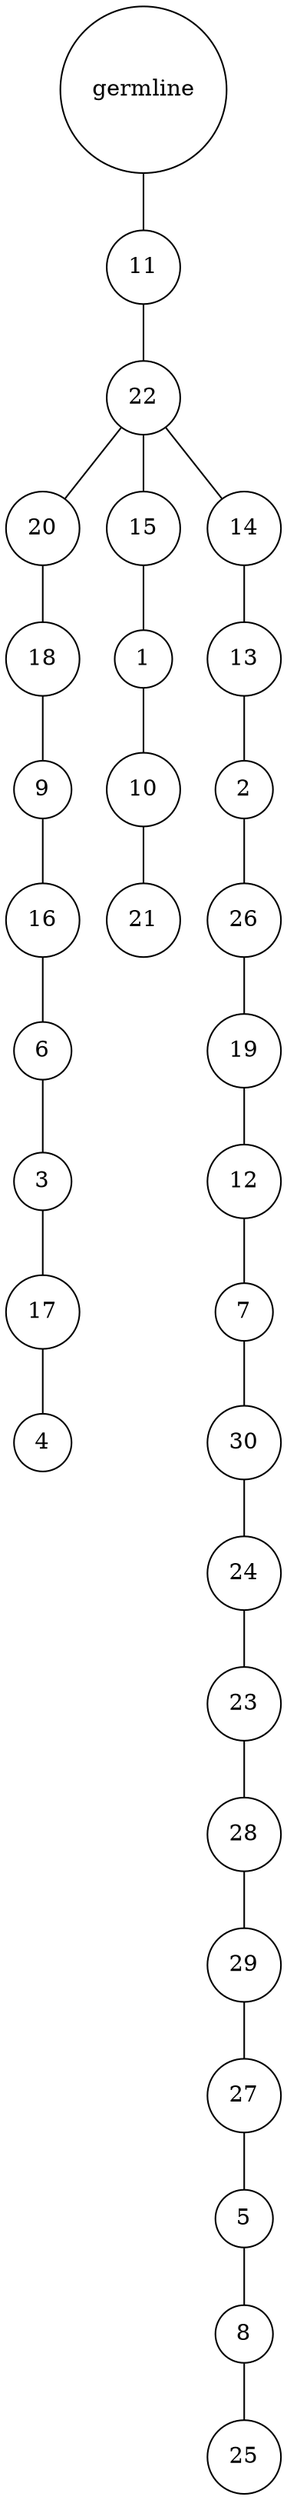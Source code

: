 graph {
	rankdir=UD;
	splines=line;
	node [shape=circle]
	"0x7fec27d334f0" [label="germline"];
	"0x7fec27d33520" [label="11"];
	"0x7fec27d334f0" -- "0x7fec27d33520" ;
	"0x7fec27d33550" [label="22"];
	"0x7fec27d33520" -- "0x7fec27d33550" ;
	"0x7fec27d33580" [label="20"];
	"0x7fec27d33550" -- "0x7fec27d33580" ;
	"0x7fec27d335b0" [label="18"];
	"0x7fec27d33580" -- "0x7fec27d335b0" ;
	"0x7fec27d335e0" [label="9"];
	"0x7fec27d335b0" -- "0x7fec27d335e0" ;
	"0x7fec27d33610" [label="16"];
	"0x7fec27d335e0" -- "0x7fec27d33610" ;
	"0x7fec27d33640" [label="6"];
	"0x7fec27d33610" -- "0x7fec27d33640" ;
	"0x7fec27d33670" [label="3"];
	"0x7fec27d33640" -- "0x7fec27d33670" ;
	"0x7fec27d336a0" [label="17"];
	"0x7fec27d33670" -- "0x7fec27d336a0" ;
	"0x7fec27d336d0" [label="4"];
	"0x7fec27d336a0" -- "0x7fec27d336d0" ;
	"0x7fec27d33700" [label="15"];
	"0x7fec27d33550" -- "0x7fec27d33700" ;
	"0x7fec27d33730" [label="1"];
	"0x7fec27d33700" -- "0x7fec27d33730" ;
	"0x7fec27d33760" [label="10"];
	"0x7fec27d33730" -- "0x7fec27d33760" ;
	"0x7fec27d33790" [label="21"];
	"0x7fec27d33760" -- "0x7fec27d33790" ;
	"0x7fec27d337c0" [label="14"];
	"0x7fec27d33550" -- "0x7fec27d337c0" ;
	"0x7fec27d337f0" [label="13"];
	"0x7fec27d337c0" -- "0x7fec27d337f0" ;
	"0x7fec27d33820" [label="2"];
	"0x7fec27d337f0" -- "0x7fec27d33820" ;
	"0x7fec27d33850" [label="26"];
	"0x7fec27d33820" -- "0x7fec27d33850" ;
	"0x7fec27d33880" [label="19"];
	"0x7fec27d33850" -- "0x7fec27d33880" ;
	"0x7fec27d338b0" [label="12"];
	"0x7fec27d33880" -- "0x7fec27d338b0" ;
	"0x7fec27d338e0" [label="7"];
	"0x7fec27d338b0" -- "0x7fec27d338e0" ;
	"0x7fec27d33910" [label="30"];
	"0x7fec27d338e0" -- "0x7fec27d33910" ;
	"0x7fec27d33940" [label="24"];
	"0x7fec27d33910" -- "0x7fec27d33940" ;
	"0x7fec27d33970" [label="23"];
	"0x7fec27d33940" -- "0x7fec27d33970" ;
	"0x7fec27d339a0" [label="28"];
	"0x7fec27d33970" -- "0x7fec27d339a0" ;
	"0x7fec27d339d0" [label="29"];
	"0x7fec27d339a0" -- "0x7fec27d339d0" ;
	"0x7fec27d33a00" [label="27"];
	"0x7fec27d339d0" -- "0x7fec27d33a00" ;
	"0x7fec27d33a30" [label="5"];
	"0x7fec27d33a00" -- "0x7fec27d33a30" ;
	"0x7fec27d33a60" [label="8"];
	"0x7fec27d33a30" -- "0x7fec27d33a60" ;
	"0x7fec27d33a90" [label="25"];
	"0x7fec27d33a60" -- "0x7fec27d33a90" ;
}
